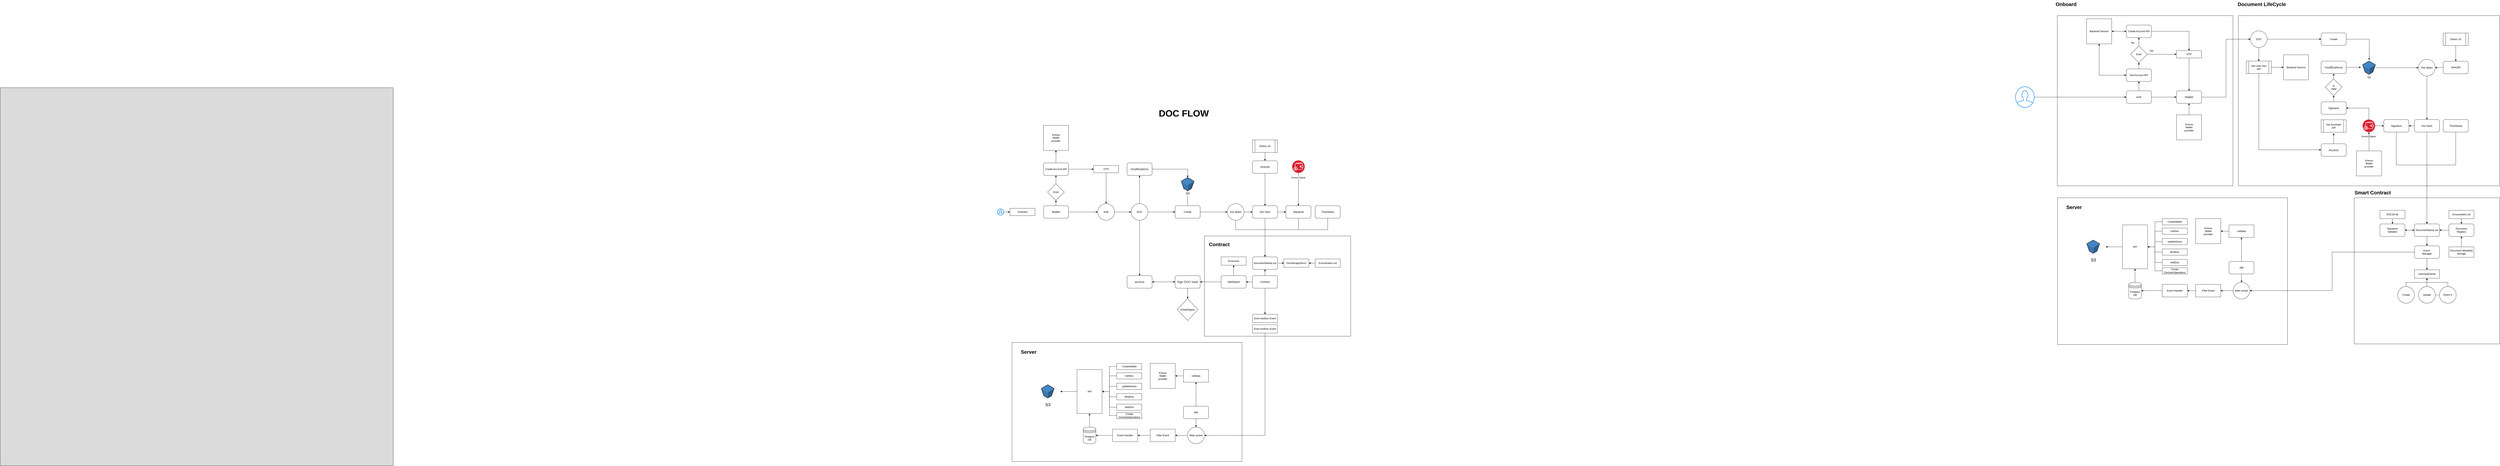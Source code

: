 <mxfile version="24.3.1" type="github">
  <diagram name="Page-1" id="xfSKs2ry3byq8V69ai5H">
    <mxGraphModel dx="9556" dy="3300" grid="1" gridSize="10" guides="1" tooltips="1" connect="1" arrows="1" fold="1" page="1" pageScale="1" pageWidth="850" pageHeight="1100" math="0" shadow="0">
      <root>
        <mxCell id="0" />
        <mxCell id="1" parent="0" />
        <mxCell id="rHLLkCuOJfGnAN3WrLz2-160" value="" style="rounded=0;whiteSpace=wrap;html=1;" vertex="1" parent="1">
          <mxGeometry x="5101" y="407" width="1100" height="703" as="geometry" />
        </mxCell>
        <mxCell id="rHLLkCuOJfGnAN3WrLz2-153" value="" style="rounded=0;whiteSpace=wrap;html=1;" vertex="1" parent="1">
          <mxGeometry x="5100" y="-465.25" width="840" height="815.25" as="geometry" />
        </mxCell>
        <mxCell id="rHLLkCuOJfGnAN3WrLz2-151" value="" style="rounded=0;whiteSpace=wrap;html=1;" vertex="1" parent="1">
          <mxGeometry x="5966" y="-465.25" width="1250" height="815.25" as="geometry" />
        </mxCell>
        <mxCell id="rHLLkCuOJfGnAN3WrLz2-30" value="-" style="rounded=0;whiteSpace=wrap;html=1;fillColor=#DBDBDB;" vertex="1" parent="1">
          <mxGeometry x="-4740" y="-120" width="1880" height="1810" as="geometry" />
        </mxCell>
        <mxCell id="rHLLkCuOJfGnAN3WrLz2-28" value="" style="rounded=0;whiteSpace=wrap;html=1;" vertex="1" parent="1">
          <mxGeometry x="1020" y="590" width="700" height="480" as="geometry" />
        </mxCell>
        <mxCell id="rHLLkCuOJfGnAN3WrLz2-25" value="" style="rounded=0;whiteSpace=wrap;html=1;" vertex="1" parent="1">
          <mxGeometry x="100" y="1100" width="1100" height="570" as="geometry" />
        </mxCell>
        <mxCell id="AnTp7nM28NXVrXdtCcvm-8" value="" style="edgeStyle=orthogonalEdgeStyle;rounded=0;orthogonalLoop=1;jettySize=auto;html=1;" parent="1" source="AnTp7nM28NXVrXdtCcvm-1" target="AnTp7nM28NXVrXdtCcvm-4" edge="1">
          <mxGeometry relative="1" as="geometry" />
        </mxCell>
        <mxCell id="AnTp7nM28NXVrXdtCcvm-1" value="" style="html=1;verticalLabelPosition=bottom;align=center;labelBackgroundColor=#ffffff;verticalAlign=top;strokeWidth=2;strokeColor=#0080F0;shadow=0;dashed=0;shape=mxgraph.ios7.icons.user;" parent="1" vertex="1">
          <mxGeometry x="30" y="460" width="30" height="30" as="geometry" />
        </mxCell>
        <mxCell id="AnTp7nM28NXVrXdtCcvm-4" value="Onboard" style="rounded=0;whiteSpace=wrap;html=1;" parent="1" vertex="1">
          <mxGeometry x="90" y="457.5" width="120" height="35" as="geometry" />
        </mxCell>
        <mxCell id="AnTp7nM28NXVrXdtCcvm-10" value="" style="edgeStyle=orthogonalEdgeStyle;rounded=0;orthogonalLoop=1;jettySize=auto;html=1;" parent="1" source="AnTp7nM28NXVrXdtCcvm-6" target="AnTp7nM28NXVrXdtCcvm-9" edge="1">
          <mxGeometry relative="1" as="geometry" />
        </mxCell>
        <mxCell id="AnTp7nM28NXVrXdtCcvm-6" value="OTP" style="rounded=0;whiteSpace=wrap;html=1;" parent="1" vertex="1">
          <mxGeometry x="490" y="252.5" width="120" height="35" as="geometry" />
        </mxCell>
        <mxCell id="AnTp7nM28NXVrXdtCcvm-18" value="" style="edgeStyle=orthogonalEdgeStyle;rounded=0;orthogonalLoop=1;jettySize=auto;html=1;" parent="1" source="AnTp7nM28NXVrXdtCcvm-9" target="AnTp7nM28NXVrXdtCcvm-17" edge="1">
          <mxGeometry relative="1" as="geometry" />
        </mxCell>
        <mxCell id="AnTp7nM28NXVrXdtCcvm-9" value="Auth" style="ellipse;whiteSpace=wrap;html=1;rounded=0;" parent="1" vertex="1">
          <mxGeometry x="510" y="435" width="80" height="80" as="geometry" />
        </mxCell>
        <mxCell id="AnTp7nM28NXVrXdtCcvm-36" value="" style="edgeStyle=orthogonalEdgeStyle;rounded=0;orthogonalLoop=1;jettySize=auto;html=1;" parent="1" source="AnTp7nM28NXVrXdtCcvm-11" target="AnTp7nM28NXVrXdtCcvm-35" edge="1">
          <mxGeometry relative="1" as="geometry" />
        </mxCell>
        <mxCell id="AnTp7nM28NXVrXdtCcvm-52" style="edgeStyle=orthogonalEdgeStyle;rounded=0;orthogonalLoop=1;jettySize=auto;html=1;" parent="1" source="AnTp7nM28NXVrXdtCcvm-11" target="AnTp7nM28NXVrXdtCcvm-51" edge="1">
          <mxGeometry relative="1" as="geometry" />
        </mxCell>
        <mxCell id="AnTp7nM28NXVrXdtCcvm-54" value="&lt;font data-sider-select-id=&quot;28c44477-19c1-438e-8477-b85e11f65273&quot; style=&quot;font-size: 15px;&quot;&gt;S3&lt;/font&gt;" style="edgeLabel;html=1;align=center;verticalAlign=middle;resizable=0;points=[];" parent="AnTp7nM28NXVrXdtCcvm-52" vertex="1" connectable="0">
          <mxGeometry x="0.684" relative="1" as="geometry">
            <mxPoint as="offset" />
          </mxGeometry>
        </mxCell>
        <mxCell id="AnTp7nM28NXVrXdtCcvm-11" value="Create" style="rounded=1;whiteSpace=wrap;html=1;" parent="1" vertex="1">
          <mxGeometry x="880" y="445" width="120" height="60" as="geometry" />
        </mxCell>
        <mxCell id="AnTp7nM28NXVrXdtCcvm-55" style="edgeStyle=orthogonalEdgeStyle;rounded=0;orthogonalLoop=1;jettySize=auto;html=1;" parent="1" source="AnTp7nM28NXVrXdtCcvm-12" target="AnTp7nM28NXVrXdtCcvm-51" edge="1">
          <mxGeometry relative="1" as="geometry" />
        </mxCell>
        <mxCell id="AnTp7nM28NXVrXdtCcvm-12" value="&lt;span id=&quot;docs-internal-guid-98faa22d-7fff-e89b-8a5d-702cfb4901af&quot;&gt;&lt;span style=&quot;font-size: 11pt; font-family: Arial, sans-serif; color: rgb(34, 34, 34); background-color: transparent; font-variant-numeric: normal; font-variant-east-asian: normal; font-variant-alternates: normal; font-variant-position: normal; vertical-align: baseline; white-space-collapse: preserve;&quot;&gt;modifications&lt;/span&gt;&lt;/span&gt;" style="rounded=1;whiteSpace=wrap;html=1;" parent="1" vertex="1">
          <mxGeometry x="650" y="240" width="120" height="60" as="geometry" />
        </mxCell>
        <mxCell id="AnTp7nM28NXVrXdtCcvm-92" value="" style="edgeStyle=orthogonalEdgeStyle;rounded=0;orthogonalLoop=1;jettySize=auto;html=1;startArrow=classic;startFill=1;" parent="1" source="AnTp7nM28NXVrXdtCcvm-14" target="AnTp7nM28NXVrXdtCcvm-85" edge="1">
          <mxGeometry relative="1" as="geometry" />
        </mxCell>
        <mxCell id="AnTp7nM28NXVrXdtCcvm-14" value="&lt;span data-sider-select-id=&quot;3d76378d-ec3a-47fe-b163-d00d9f79d00b&quot; style=&quot;color: rgb(34, 34, 34); font-family: Arial, sans-serif; font-size: 14.667px; white-space-collapse: preserve;&quot;&gt;access&lt;/span&gt;" style="rounded=1;whiteSpace=wrap;html=1;" parent="1" vertex="1">
          <mxGeometry x="650" y="780" width="120" height="60" as="geometry" />
        </mxCell>
        <mxCell id="AnTp7nM28NXVrXdtCcvm-31" style="edgeStyle=orthogonalEdgeStyle;rounded=0;orthogonalLoop=1;jettySize=auto;html=1;entryX=0;entryY=0.5;entryDx=0;entryDy=0;" parent="1" source="AnTp7nM28NXVrXdtCcvm-17" target="AnTp7nM28NXVrXdtCcvm-11" edge="1">
          <mxGeometry relative="1" as="geometry" />
        </mxCell>
        <mxCell id="AnTp7nM28NXVrXdtCcvm-50" style="edgeStyle=orthogonalEdgeStyle;rounded=0;orthogonalLoop=1;jettySize=auto;html=1;entryX=0.5;entryY=1;entryDx=0;entryDy=0;" parent="1" source="AnTp7nM28NXVrXdtCcvm-17" target="AnTp7nM28NXVrXdtCcvm-12" edge="1">
          <mxGeometry relative="1" as="geometry" />
        </mxCell>
        <mxCell id="AnTp7nM28NXVrXdtCcvm-69" value="" style="edgeStyle=orthogonalEdgeStyle;rounded=0;orthogonalLoop=1;jettySize=auto;html=1;" parent="1" source="AnTp7nM28NXVrXdtCcvm-17" target="AnTp7nM28NXVrXdtCcvm-14" edge="1">
          <mxGeometry relative="1" as="geometry" />
        </mxCell>
        <mxCell id="AnTp7nM28NXVrXdtCcvm-17" value="DOC" style="ellipse;whiteSpace=wrap;html=1;rounded=0;" parent="1" vertex="1">
          <mxGeometry x="670" y="435" width="80" height="80" as="geometry" />
        </mxCell>
        <mxCell id="AnTp7nM28NXVrXdtCcvm-26" value="" style="edgeStyle=orthogonalEdgeStyle;rounded=0;orthogonalLoop=1;jettySize=auto;html=1;" parent="1" source="AnTp7nM28NXVrXdtCcvm-20" target="AnTp7nM28NXVrXdtCcvm-25" edge="1">
          <mxGeometry relative="1" as="geometry" />
        </mxCell>
        <mxCell id="AnTp7nM28NXVrXdtCcvm-29" value="" style="edgeStyle=orthogonalEdgeStyle;rounded=0;orthogonalLoop=1;jettySize=auto;html=1;" parent="1" source="AnTp7nM28NXVrXdtCcvm-20" target="AnTp7nM28NXVrXdtCcvm-9" edge="1">
          <mxGeometry relative="1" as="geometry" />
        </mxCell>
        <mxCell id="AnTp7nM28NXVrXdtCcvm-20" value="&lt;span id=&quot;docs-internal-guid-98faa22d-7fff-e89b-8a5d-702cfb4901af&quot;&gt;&lt;span data-sider-select-id=&quot;96e94ecf-abc2-403f-b6e7-24b41f508e5d&quot; style=&quot;font-size: 11pt; font-family: Arial, sans-serif; color: rgb(34, 34, 34); background-color: transparent; font-variant-numeric: normal; font-variant-east-asian: normal; font-variant-alternates: normal; font-variant-position: normal; vertical-align: baseline; white-space-collapse: preserve;&quot;&gt;Wallet&lt;/span&gt;&lt;/span&gt;" style="rounded=1;whiteSpace=wrap;html=1;" parent="1" vertex="1">
          <mxGeometry x="250" y="445" width="120" height="60" as="geometry" />
        </mxCell>
        <mxCell id="AnTp7nM28NXVrXdtCcvm-28" value="" style="edgeStyle=orthogonalEdgeStyle;rounded=0;orthogonalLoop=1;jettySize=auto;html=1;" parent="1" source="AnTp7nM28NXVrXdtCcvm-24" target="AnTp7nM28NXVrXdtCcvm-6" edge="1">
          <mxGeometry relative="1" as="geometry" />
        </mxCell>
        <mxCell id="AnTp7nM28NXVrXdtCcvm-34" value="" style="edgeStyle=orthogonalEdgeStyle;rounded=0;orthogonalLoop=1;jettySize=auto;html=1;" parent="1" source="AnTp7nM28NXVrXdtCcvm-24" target="AnTp7nM28NXVrXdtCcvm-33" edge="1">
          <mxGeometry relative="1" as="geometry" />
        </mxCell>
        <mxCell id="AnTp7nM28NXVrXdtCcvm-24" value="Create Account API" style="rounded=1;whiteSpace=wrap;html=1;" parent="1" vertex="1">
          <mxGeometry x="250" y="240" width="120" height="60" as="geometry" />
        </mxCell>
        <mxCell id="AnTp7nM28NXVrXdtCcvm-27" value="" style="edgeStyle=orthogonalEdgeStyle;rounded=0;orthogonalLoop=1;jettySize=auto;html=1;" parent="1" source="AnTp7nM28NXVrXdtCcvm-25" target="AnTp7nM28NXVrXdtCcvm-24" edge="1">
          <mxGeometry relative="1" as="geometry" />
        </mxCell>
        <mxCell id="AnTp7nM28NXVrXdtCcvm-25" value="Exist" style="rhombus;whiteSpace=wrap;html=1;" parent="1" vertex="1">
          <mxGeometry x="270" y="340" width="80" height="80" as="geometry" />
        </mxCell>
        <mxCell id="AnTp7nM28NXVrXdtCcvm-33" value="Kresus&lt;br&gt;Wallet&lt;br&gt;provider" style="whiteSpace=wrap;html=1;aspect=fixed;" parent="1" vertex="1">
          <mxGeometry x="250" y="60" width="120" height="120" as="geometry" />
        </mxCell>
        <mxCell id="AnTp7nM28NXVrXdtCcvm-38" value="" style="edgeStyle=orthogonalEdgeStyle;rounded=0;orthogonalLoop=1;jettySize=auto;html=1;" parent="1" source="AnTp7nM28NXVrXdtCcvm-35" target="AnTp7nM28NXVrXdtCcvm-37" edge="1">
          <mxGeometry relative="1" as="geometry" />
        </mxCell>
        <mxCell id="AnTp7nM28NXVrXdtCcvm-60" style="edgeStyle=orthogonalEdgeStyle;rounded=0;orthogonalLoop=1;jettySize=auto;html=1;entryX=0.5;entryY=0;entryDx=0;entryDy=0;" parent="1" source="AnTp7nM28NXVrXdtCcvm-35" target="AnTp7nM28NXVrXdtCcvm-56" edge="1">
          <mxGeometry relative="1" as="geometry">
            <Array as="points">
              <mxPoint x="1170" y="560" />
              <mxPoint x="1310" y="560" />
            </Array>
          </mxGeometry>
        </mxCell>
        <mxCell id="AnTp7nM28NXVrXdtCcvm-35" value="Doc Bytes" style="ellipse;whiteSpace=wrap;html=1;rounded=1;" parent="1" vertex="1">
          <mxGeometry x="1130" y="435" width="80" height="80" as="geometry" />
        </mxCell>
        <mxCell id="AnTp7nM28NXVrXdtCcvm-42" value="" style="edgeStyle=orthogonalEdgeStyle;rounded=0;orthogonalLoop=1;jettySize=auto;html=1;" parent="1" source="AnTp7nM28NXVrXdtCcvm-37" target="AnTp7nM28NXVrXdtCcvm-41" edge="1">
          <mxGeometry relative="1" as="geometry" />
        </mxCell>
        <mxCell id="AnTp7nM28NXVrXdtCcvm-59" style="edgeStyle=orthogonalEdgeStyle;rounded=0;orthogonalLoop=1;jettySize=auto;html=1;entryX=0.5;entryY=0;entryDx=0;entryDy=0;" parent="1" source="AnTp7nM28NXVrXdtCcvm-37" target="AnTp7nM28NXVrXdtCcvm-56" edge="1">
          <mxGeometry relative="1" as="geometry" />
        </mxCell>
        <mxCell id="AnTp7nM28NXVrXdtCcvm-37" value="Doc hash" style="whiteSpace=wrap;html=1;rounded=1;" parent="1" vertex="1">
          <mxGeometry x="1250" y="445" width="120" height="60" as="geometry" />
        </mxCell>
        <mxCell id="AnTp7nM28NXVrXdtCcvm-40" style="edgeStyle=orthogonalEdgeStyle;rounded=0;orthogonalLoop=1;jettySize=auto;html=1;" parent="1" source="AnTp7nM28NXVrXdtCcvm-39" target="AnTp7nM28NXVrXdtCcvm-37" edge="1">
          <mxGeometry relative="1" as="geometry" />
        </mxCell>
        <mxCell id="AnTp7nM28NXVrXdtCcvm-39" value="SHA256" style="rounded=1;whiteSpace=wrap;html=1;" parent="1" vertex="1">
          <mxGeometry x="1250" y="230" width="120" height="60" as="geometry" />
        </mxCell>
        <mxCell id="AnTp7nM28NXVrXdtCcvm-58" style="edgeStyle=orthogonalEdgeStyle;rounded=0;orthogonalLoop=1;jettySize=auto;html=1;" parent="1" source="AnTp7nM28NXVrXdtCcvm-41" target="AnTp7nM28NXVrXdtCcvm-56" edge="1">
          <mxGeometry relative="1" as="geometry">
            <Array as="points">
              <mxPoint x="1470" y="560" />
              <mxPoint x="1310" y="560" />
            </Array>
          </mxGeometry>
        </mxCell>
        <mxCell id="AnTp7nM28NXVrXdtCcvm-41" value="Signature" style="whiteSpace=wrap;html=1;rounded=1;" parent="1" vertex="1">
          <mxGeometry x="1410" y="445" width="120" height="60" as="geometry" />
        </mxCell>
        <mxCell id="AnTp7nM28NXVrXdtCcvm-45" style="edgeStyle=orthogonalEdgeStyle;rounded=0;orthogonalLoop=1;jettySize=auto;html=1;" parent="1" source="AnTp7nM28NXVrXdtCcvm-44" target="AnTp7nM28NXVrXdtCcvm-41" edge="1">
          <mxGeometry relative="1" as="geometry" />
        </mxCell>
        <mxCell id="AnTp7nM28NXVrXdtCcvm-46" value="Kresus Signer" style="edgeLabel;html=1;align=center;verticalAlign=middle;resizable=0;points=[];" parent="AnTp7nM28NXVrXdtCcvm-45" vertex="1" connectable="0">
          <mxGeometry x="-0.887" y="-1" relative="1" as="geometry">
            <mxPoint x="1" y="13" as="offset" />
          </mxGeometry>
        </mxCell>
        <mxCell id="AnTp7nM28NXVrXdtCcvm-44" value="" style="image;aspect=fixed;perimeter=ellipsePerimeter;html=1;align=center;shadow=0;dashed=0;fontColor=#4277BB;labelBackgroundColor=default;fontSize=12;spacingTop=3;image=img/lib/ibm/blockchain/wallet.svg;" parent="1" vertex="1">
          <mxGeometry x="1440" y="228" width="60" height="60" as="geometry" />
        </mxCell>
        <mxCell id="AnTp7nM28NXVrXdtCcvm-48" value="" style="edgeStyle=orthogonalEdgeStyle;rounded=0;orthogonalLoop=1;jettySize=auto;html=1;" parent="1" source="AnTp7nM28NXVrXdtCcvm-47" target="AnTp7nM28NXVrXdtCcvm-39" edge="1">
          <mxGeometry relative="1" as="geometry" />
        </mxCell>
        <mxCell id="AnTp7nM28NXVrXdtCcvm-47" value="Ethers JS" style="shape=process;whiteSpace=wrap;html=1;backgroundOutline=1;" parent="1" vertex="1">
          <mxGeometry x="1250" y="130" width="120" height="60" as="geometry" />
        </mxCell>
        <mxCell id="AnTp7nM28NXVrXdtCcvm-57" value="" style="edgeStyle=orthogonalEdgeStyle;rounded=0;orthogonalLoop=1;jettySize=auto;html=1;" parent="1" source="AnTp7nM28NXVrXdtCcvm-49" target="AnTp7nM28NXVrXdtCcvm-56" edge="1">
          <mxGeometry relative="1" as="geometry" />
        </mxCell>
        <mxCell id="AnTp7nM28NXVrXdtCcvm-89" value="" style="edgeStyle=orthogonalEdgeStyle;rounded=0;orthogonalLoop=1;jettySize=auto;html=1;" parent="1" source="AnTp7nM28NXVrXdtCcvm-49" target="AnTp7nM28NXVrXdtCcvm-88" edge="1">
          <mxGeometry relative="1" as="geometry" />
        </mxCell>
        <mxCell id="rHLLkCuOJfGnAN3WrLz2-17" style="edgeStyle=orthogonalEdgeStyle;rounded=0;orthogonalLoop=1;jettySize=auto;html=1;" edge="1" parent="1" source="AnTp7nM28NXVrXdtCcvm-49" target="AnTp7nM28NXVrXdtCcvm-66">
          <mxGeometry relative="1" as="geometry" />
        </mxCell>
        <mxCell id="AnTp7nM28NXVrXdtCcvm-49" value="Contract" style="rounded=1;whiteSpace=wrap;html=1;" parent="1" vertex="1">
          <mxGeometry x="1250" y="780" width="120" height="60" as="geometry" />
        </mxCell>
        <mxCell id="AnTp7nM28NXVrXdtCcvm-51" value="" style="verticalLabelPosition=bottom;html=1;verticalAlign=top;strokeWidth=1;align=center;outlineConnect=0;dashed=0;outlineConnect=0;shape=mxgraph.aws3d.s3Bucket;fillColor=#4286c5;strokeColor=#57A2D8;aspect=fixed;" parent="1" vertex="1">
          <mxGeometry x="909.25" y="310" width="61.5" height="63.8" as="geometry" />
        </mxCell>
        <mxCell id="AnTp7nM28NXVrXdtCcvm-62" value="" style="edgeStyle=orthogonalEdgeStyle;rounded=0;orthogonalLoop=1;jettySize=auto;html=1;" parent="1" source="AnTp7nM28NXVrXdtCcvm-56" target="AnTp7nM28NXVrXdtCcvm-61" edge="1">
          <mxGeometry relative="1" as="geometry" />
        </mxCell>
        <mxCell id="AnTp7nM28NXVrXdtCcvm-56" value="DocumentStamp.sol" style="rounded=1;whiteSpace=wrap;html=1;" parent="1" vertex="1">
          <mxGeometry x="1250" y="690" width="120" height="60" as="geometry" />
        </mxCell>
        <mxCell id="AnTp7nM28NXVrXdtCcvm-61" value="DocStorageStruct" style="rounded=0;whiteSpace=wrap;html=1;" parent="1" vertex="1">
          <mxGeometry x="1400" y="700" width="120" height="40" as="geometry" />
        </mxCell>
        <mxCell id="AnTp7nM28NXVrXdtCcvm-63" value="Ecrecover" style="rounded=0;whiteSpace=wrap;html=1;" parent="1" vertex="1">
          <mxGeometry x="1100" y="690" width="120" height="40" as="geometry" />
        </mxCell>
        <mxCell id="AnTp7nM28NXVrXdtCcvm-66" value="Emit newDoc Event" style="rounded=0;whiteSpace=wrap;html=1;" parent="1" vertex="1">
          <mxGeometry x="1250" y="965" width="120" height="40" as="geometry" />
        </mxCell>
        <mxCell id="AnTp7nM28NXVrXdtCcvm-79" value="" style="edgeStyle=orthogonalEdgeStyle;rounded=0;orthogonalLoop=1;jettySize=auto;html=1;" parent="1" source="AnTp7nM28NXVrXdtCcvm-70" target="AnTp7nM28NXVrXdtCcvm-78" edge="1">
          <mxGeometry relative="1" as="geometry" />
        </mxCell>
        <mxCell id="AnTp7nM28NXVrXdtCcvm-70" value="Web socket" style="ellipse;whiteSpace=wrap;html=1;aspect=fixed;" parent="1" vertex="1">
          <mxGeometry x="940" y="1505" width="80" height="80" as="geometry" />
        </mxCell>
        <mxCell id="AnTp7nM28NXVrXdtCcvm-105" value="" style="edgeStyle=orthogonalEdgeStyle;rounded=0;orthogonalLoop=1;jettySize=auto;html=1;" parent="1" source="AnTp7nM28NXVrXdtCcvm-72" target="AnTp7nM28NXVrXdtCcvm-104" edge="1">
          <mxGeometry relative="1" as="geometry" />
        </mxCell>
        <mxCell id="AnTp7nM28NXVrXdtCcvm-72" value="Postgres&lt;br&gt;DB" style="shape=datastore;whiteSpace=wrap;html=1;" parent="1" vertex="1">
          <mxGeometry x="440.75" y="1505" width="60" height="80" as="geometry" />
        </mxCell>
        <mxCell id="rHLLkCuOJfGnAN3WrLz2-26" style="edgeStyle=orthogonalEdgeStyle;rounded=0;orthogonalLoop=1;jettySize=auto;html=1;entryX=1;entryY=0.5;entryDx=0;entryDy=0;" edge="1" parent="1" source="AnTp7nM28NXVrXdtCcvm-75" target="AnTp7nM28NXVrXdtCcvm-70">
          <mxGeometry relative="1" as="geometry">
            <Array as="points">
              <mxPoint x="1310" y="1545" />
            </Array>
          </mxGeometry>
        </mxCell>
        <mxCell id="AnTp7nM28NXVrXdtCcvm-75" value="Emit modDoc Event" style="rounded=0;whiteSpace=wrap;html=1;" parent="1" vertex="1">
          <mxGeometry x="1250" y="1015" width="120" height="40" as="geometry" />
        </mxCell>
        <mxCell id="AnTp7nM28NXVrXdtCcvm-94" style="edgeStyle=orthogonalEdgeStyle;rounded=0;orthogonalLoop=1;jettySize=auto;html=1;" parent="1" source="AnTp7nM28NXVrXdtCcvm-78" target="AnTp7nM28NXVrXdtCcvm-93" edge="1">
          <mxGeometry relative="1" as="geometry" />
        </mxCell>
        <mxCell id="AnTp7nM28NXVrXdtCcvm-78" value="Filter Event" style="whiteSpace=wrap;html=1;" parent="1" vertex="1">
          <mxGeometry x="760.75" y="1515" width="120" height="60" as="geometry" />
        </mxCell>
        <mxCell id="AnTp7nM28NXVrXdtCcvm-102" value="" style="edgeStyle=orthogonalEdgeStyle;rounded=0;orthogonalLoop=1;jettySize=auto;html=1;" parent="1" source="AnTp7nM28NXVrXdtCcvm-85" target="AnTp7nM28NXVrXdtCcvm-101" edge="1">
          <mxGeometry relative="1" as="geometry" />
        </mxCell>
        <mxCell id="AnTp7nM28NXVrXdtCcvm-85" value="&lt;span data-sider-select-id=&quot;3d76378d-ec3a-47fe-b163-d00d9f79d00b&quot; style=&quot;color: rgb(34, 34, 34); font-family: Arial, sans-serif; font-size: 14.667px; white-space-collapse: preserve;&quot;&gt;Sign DOC hash&lt;/span&gt;" style="rounded=1;whiteSpace=wrap;html=1;" parent="1" vertex="1">
          <mxGeometry x="880" y="780" width="120" height="60" as="geometry" />
        </mxCell>
        <mxCell id="AnTp7nM28NXVrXdtCcvm-90" value="" style="edgeStyle=orthogonalEdgeStyle;rounded=0;orthogonalLoop=1;jettySize=auto;html=1;" parent="1" source="AnTp7nM28NXVrXdtCcvm-88" target="AnTp7nM28NXVrXdtCcvm-63" edge="1">
          <mxGeometry relative="1" as="geometry" />
        </mxCell>
        <mxCell id="AnTp7nM28NXVrXdtCcvm-91" value="" style="edgeStyle=orthogonalEdgeStyle;rounded=0;orthogonalLoop=1;jettySize=auto;html=1;" parent="1" source="AnTp7nM28NXVrXdtCcvm-88" target="AnTp7nM28NXVrXdtCcvm-85" edge="1">
          <mxGeometry relative="1" as="geometry" />
        </mxCell>
        <mxCell id="AnTp7nM28NXVrXdtCcvm-88" value="ValidSigner" style="rounded=1;whiteSpace=wrap;html=1;" parent="1" vertex="1">
          <mxGeometry x="1100" y="780" width="120" height="60" as="geometry" />
        </mxCell>
        <mxCell id="AnTp7nM28NXVrXdtCcvm-95" value="" style="edgeStyle=orthogonalEdgeStyle;rounded=0;orthogonalLoop=1;jettySize=auto;html=1;" parent="1" source="AnTp7nM28NXVrXdtCcvm-93" target="AnTp7nM28NXVrXdtCcvm-72" edge="1">
          <mxGeometry relative="1" as="geometry" />
        </mxCell>
        <mxCell id="AnTp7nM28NXVrXdtCcvm-93" value="Event Handler" style="whiteSpace=wrap;html=1;" parent="1" vertex="1">
          <mxGeometry x="580.75" y="1515" width="120" height="60" as="geometry" />
        </mxCell>
        <mxCell id="AnTp7nM28NXVrXdtCcvm-97" style="edgeStyle=orthogonalEdgeStyle;rounded=0;orthogonalLoop=1;jettySize=auto;html=1;" parent="1" source="AnTp7nM28NXVrXdtCcvm-96" target="AnTp7nM28NXVrXdtCcvm-56" edge="1">
          <mxGeometry relative="1" as="geometry">
            <Array as="points">
              <mxPoint x="1610" y="560" />
              <mxPoint x="1310" y="560" />
            </Array>
          </mxGeometry>
        </mxCell>
        <mxCell id="AnTp7nM28NXVrXdtCcvm-96" value="TimeStamp" style="whiteSpace=wrap;html=1;rounded=1;" parent="1" vertex="1">
          <mxGeometry x="1550" y="445" width="120" height="60" as="geometry" />
        </mxCell>
        <mxCell id="AnTp7nM28NXVrXdtCcvm-100" value="" style="edgeStyle=orthogonalEdgeStyle;rounded=0;orthogonalLoop=1;jettySize=auto;html=1;" parent="1" source="AnTp7nM28NXVrXdtCcvm-98" target="AnTp7nM28NXVrXdtCcvm-61" edge="1">
          <mxGeometry relative="1" as="geometry" />
        </mxCell>
        <mxCell id="AnTp7nM28NXVrXdtCcvm-98" value="Emuneration.sol" style="rounded=0;whiteSpace=wrap;html=1;" parent="1" vertex="1">
          <mxGeometry x="1550" y="700" width="120" height="40" as="geometry" />
        </mxCell>
        <mxCell id="AnTp7nM28NXVrXdtCcvm-101" value="IsValidSigner" style="rhombus;whiteSpace=wrap;html=1;" parent="1" vertex="1">
          <mxGeometry x="890" y="890" width="100" height="105" as="geometry" />
        </mxCell>
        <mxCell id="rHLLkCuOJfGnAN3WrLz2-3" value="" style="edgeStyle=orthogonalEdgeStyle;rounded=0;orthogonalLoop=1;jettySize=auto;html=1;" edge="1" parent="1" source="AnTp7nM28NXVrXdtCcvm-103" target="AnTp7nM28NXVrXdtCcvm-104">
          <mxGeometry relative="1" as="geometry" />
        </mxCell>
        <mxCell id="AnTp7nM28NXVrXdtCcvm-103" value="GetDoc" style="rounded=0;whiteSpace=wrap;html=1;" parent="1" vertex="1">
          <mxGeometry x="600.75" y="1245" width="120" height="30" as="geometry" />
        </mxCell>
        <mxCell id="rHLLkCuOJfGnAN3WrLz2-14" style="edgeStyle=orthogonalEdgeStyle;rounded=0;orthogonalLoop=1;jettySize=auto;html=1;" edge="1" parent="1" source="AnTp7nM28NXVrXdtCcvm-104">
          <mxGeometry relative="1" as="geometry">
            <mxPoint x="330.75" y="1335" as="targetPoint" />
          </mxGeometry>
        </mxCell>
        <mxCell id="AnTp7nM28NXVrXdtCcvm-104" value="API" style="rounded=0;whiteSpace=wrap;html=1;" parent="1" vertex="1">
          <mxGeometry x="410.75" y="1230" width="120" height="210" as="geometry" />
        </mxCell>
        <mxCell id="rHLLkCuOJfGnAN3WrLz2-4" value="" style="edgeStyle=orthogonalEdgeStyle;rounded=0;orthogonalLoop=1;jettySize=auto;html=1;" edge="1" parent="1" source="AnTp7nM28NXVrXdtCcvm-106" target="AnTp7nM28NXVrXdtCcvm-104">
          <mxGeometry relative="1" as="geometry" />
        </mxCell>
        <mxCell id="AnTp7nM28NXVrXdtCcvm-106" value="updateAcess" style="rounded=0;whiteSpace=wrap;html=1;" parent="1" vertex="1">
          <mxGeometry x="600.75" y="1295" width="120" height="30" as="geometry" />
        </mxCell>
        <mxCell id="rHLLkCuOJfGnAN3WrLz2-5" value="" style="edgeStyle=orthogonalEdgeStyle;rounded=0;orthogonalLoop=1;jettySize=auto;html=1;" edge="1" parent="1" source="rHLLkCuOJfGnAN3WrLz2-1" target="AnTp7nM28NXVrXdtCcvm-104">
          <mxGeometry relative="1" as="geometry" />
        </mxCell>
        <mxCell id="rHLLkCuOJfGnAN3WrLz2-1" value="ModDoc" style="rounded=0;whiteSpace=wrap;html=1;" vertex="1" parent="1">
          <mxGeometry x="600.75" y="1345" width="120" height="30" as="geometry" />
        </mxCell>
        <mxCell id="rHLLkCuOJfGnAN3WrLz2-6" value="" style="edgeStyle=orthogonalEdgeStyle;rounded=0;orthogonalLoop=1;jettySize=auto;html=1;" edge="1" parent="1" source="rHLLkCuOJfGnAN3WrLz2-2" target="AnTp7nM28NXVrXdtCcvm-104">
          <mxGeometry relative="1" as="geometry" />
        </mxCell>
        <mxCell id="rHLLkCuOJfGnAN3WrLz2-2" value="AddDoc" style="rounded=0;whiteSpace=wrap;html=1;" vertex="1" parent="1">
          <mxGeometry x="600.75" y="1395" width="120" height="30" as="geometry" />
        </mxCell>
        <mxCell id="rHLLkCuOJfGnAN3WrLz2-8" style="edgeStyle=orthogonalEdgeStyle;rounded=0;orthogonalLoop=1;jettySize=auto;html=1;" edge="1" parent="1" source="rHLLkCuOJfGnAN3WrLz2-7" target="AnTp7nM28NXVrXdtCcvm-104">
          <mxGeometry relative="1" as="geometry" />
        </mxCell>
        <mxCell id="rHLLkCuOJfGnAN3WrLz2-7" value="CreateWallet" style="rounded=0;whiteSpace=wrap;html=1;" vertex="1" parent="1">
          <mxGeometry x="600.75" y="1200" width="120" height="30" as="geometry" />
        </mxCell>
        <mxCell id="rHLLkCuOJfGnAN3WrLz2-10" style="edgeStyle=orthogonalEdgeStyle;rounded=0;orthogonalLoop=1;jettySize=auto;html=1;entryX=1;entryY=0.5;entryDx=0;entryDy=0;" edge="1" parent="1" source="rHLLkCuOJfGnAN3WrLz2-9" target="AnTp7nM28NXVrXdtCcvm-104">
          <mxGeometry relative="1" as="geometry" />
        </mxCell>
        <mxCell id="rHLLkCuOJfGnAN3WrLz2-9" value="Create OnchainOperations" style="rounded=0;whiteSpace=wrap;html=1;" vertex="1" parent="1">
          <mxGeometry x="600.75" y="1435" width="120" height="30" as="geometry" />
        </mxCell>
        <mxCell id="rHLLkCuOJfGnAN3WrLz2-11" value="Kresus&lt;br&gt;Wallet&lt;br&gt;provider" style="whiteSpace=wrap;html=1;aspect=fixed;" vertex="1" parent="1">
          <mxGeometry x="760.75" y="1200" width="120" height="120" as="geometry" />
        </mxCell>
        <mxCell id="rHLLkCuOJfGnAN3WrLz2-12" value="" style="verticalLabelPosition=bottom;html=1;verticalAlign=top;strokeWidth=1;align=center;outlineConnect=0;dashed=0;outlineConnect=0;shape=mxgraph.aws3d.s3Bucket;fillColor=#4286c5;strokeColor=#57A2D8;aspect=fixed;" vertex="1" parent="1">
          <mxGeometry x="240" y="1302.55" width="61.5" height="63.8" as="geometry" />
        </mxCell>
        <mxCell id="rHLLkCuOJfGnAN3WrLz2-15" value="&lt;font style=&quot;font-size: 20px;&quot;&gt;S3&lt;/font&gt;" style="text;html=1;align=center;verticalAlign=middle;resizable=0;points=[];autosize=1;strokeColor=none;fillColor=none;" vertex="1" parent="1">
          <mxGeometry x="245.75" y="1377.45" width="50" height="40" as="geometry" />
        </mxCell>
        <mxCell id="rHLLkCuOJfGnAN3WrLz2-19" style="edgeStyle=orthogonalEdgeStyle;rounded=0;orthogonalLoop=1;jettySize=auto;html=1;entryX=0.5;entryY=0;entryDx=0;entryDy=0;" edge="1" parent="1" source="rHLLkCuOJfGnAN3WrLz2-16" target="AnTp7nM28NXVrXdtCcvm-70">
          <mxGeometry relative="1" as="geometry" />
        </mxCell>
        <mxCell id="rHLLkCuOJfGnAN3WrLz2-23" style="edgeStyle=orthogonalEdgeStyle;rounded=0;orthogonalLoop=1;jettySize=auto;html=1;" edge="1" parent="1" source="rHLLkCuOJfGnAN3WrLz2-16" target="rHLLkCuOJfGnAN3WrLz2-21">
          <mxGeometry relative="1" as="geometry" />
        </mxCell>
        <mxCell id="rHLLkCuOJfGnAN3WrLz2-16" value="ABI" style="rounded=1;whiteSpace=wrap;html=1;" vertex="1" parent="1">
          <mxGeometry x="920" y="1405" width="120" height="60" as="geometry" />
        </mxCell>
        <mxCell id="rHLLkCuOJfGnAN3WrLz2-24" value="" style="edgeStyle=orthogonalEdgeStyle;rounded=0;orthogonalLoop=1;jettySize=auto;html=1;" edge="1" parent="1" source="rHLLkCuOJfGnAN3WrLz2-21" target="rHLLkCuOJfGnAN3WrLz2-11">
          <mxGeometry relative="1" as="geometry" />
        </mxCell>
        <mxCell id="rHLLkCuOJfGnAN3WrLz2-21" value="calldata" style="whiteSpace=wrap;html=1;" vertex="1" parent="1">
          <mxGeometry x="920" y="1230" width="120" height="60" as="geometry" />
        </mxCell>
        <mxCell id="rHLLkCuOJfGnAN3WrLz2-27" value="&lt;h1 data-sider-select-id=&quot;8334bf89-39a3-4e15-8fe9-51b4fa5a57df&quot; style=&quot;margin-top: 0px;&quot;&gt;Server&lt;/h1&gt;&lt;p data-sider-select-id=&quot;964d8c8f-24de-4da8-9405-f7bd0174021a&quot;&gt;.&lt;/p&gt;" style="text;html=1;whiteSpace=wrap;overflow=hidden;rounded=0;" vertex="1" parent="1">
          <mxGeometry x="140" y="1125" width="180" height="120" as="geometry" />
        </mxCell>
        <mxCell id="rHLLkCuOJfGnAN3WrLz2-29" value="&lt;h1 data-sider-select-id=&quot;bbc31004-cd4c-4c14-b25e-ee52c01c7148&quot; style=&quot;margin-top: 0px;&quot;&gt;Contract&lt;/h1&gt;&lt;p data-sider-select-id=&quot;1dd35398-b941-47b0-bdd9-81702afc32c8&quot;&gt;&lt;br&gt;&lt;/p&gt;" style="text;html=1;whiteSpace=wrap;overflow=hidden;rounded=0;" vertex="1" parent="1">
          <mxGeometry x="1040" y="610" width="110" height="45" as="geometry" />
        </mxCell>
        <mxCell id="rHLLkCuOJfGnAN3WrLz2-31" value="&lt;h1 data-sider-select-id=&quot;2b924c36-9632-4fea-bfd2-8c6d6d15fe3e&quot; style=&quot;margin-top: 0px; font-size: 44px;&quot;&gt;&lt;font data-sider-select-id=&quot;63eb84f6-97be-49dc-98bd-d8622000825a&quot; style=&quot;font-size: 44px;&quot;&gt;DOC FLOW&lt;/font&gt;&lt;/h1&gt;&lt;p style=&quot;font-size: 44px;&quot; data-sider-select-id=&quot;9edfd185-6042-4b6a-8a07-d2d5a2aabf66&quot;&gt;&lt;br&gt;&lt;/p&gt;" style="text;html=1;whiteSpace=wrap;overflow=hidden;rounded=0;" vertex="1" parent="1">
          <mxGeometry x="800" y="-30" width="250" height="80" as="geometry" />
        </mxCell>
        <mxCell id="rHLLkCuOJfGnAN3WrLz2-32" value="" style="rounded=0;whiteSpace=wrap;html=1;" vertex="1" parent="1">
          <mxGeometry x="6520" y="407" width="696" height="700" as="geometry" />
        </mxCell>
        <mxCell id="rHLLkCuOJfGnAN3WrLz2-33" value="&lt;h1 data-sider-select-id=&quot;bbc31004-cd4c-4c14-b25e-ee52c01c7148&quot; style=&quot;margin-top: 0px;&quot;&gt;Smart Contract&lt;/h1&gt;&lt;p data-sider-select-id=&quot;1dd35398-b941-47b0-bdd9-81702afc32c8&quot;&gt;&lt;br&gt;&lt;/p&gt;" style="text;html=1;whiteSpace=wrap;overflow=hidden;rounded=0;" vertex="1" parent="1">
          <mxGeometry x="6520" y="362" width="180" height="45" as="geometry" />
        </mxCell>
        <mxCell id="rHLLkCuOJfGnAN3WrLz2-44" value="" style="edgeStyle=orthogonalEdgeStyle;rounded=0;orthogonalLoop=1;jettySize=auto;html=1;" edge="1" parent="1" source="rHLLkCuOJfGnAN3WrLz2-34" target="rHLLkCuOJfGnAN3WrLz2-39">
          <mxGeometry relative="1" as="geometry" />
        </mxCell>
        <mxCell id="rHLLkCuOJfGnAN3WrLz2-34" value="DocumentStamp.sol" style="rounded=1;whiteSpace=wrap;html=1;" vertex="1" parent="1">
          <mxGeometry x="6808" y="532.2" width="120" height="60" as="geometry" />
        </mxCell>
        <mxCell id="rHLLkCuOJfGnAN3WrLz2-42" value="" style="edgeStyle=orthogonalEdgeStyle;rounded=0;orthogonalLoop=1;jettySize=auto;html=1;" edge="1" parent="1" source="rHLLkCuOJfGnAN3WrLz2-35" target="rHLLkCuOJfGnAN3WrLz2-37">
          <mxGeometry relative="1" as="geometry" />
        </mxCell>
        <mxCell id="rHLLkCuOJfGnAN3WrLz2-35" value="Emuneration.sol" style="rounded=0;whiteSpace=wrap;html=1;" vertex="1" parent="1">
          <mxGeometry x="6973" y="467.2" width="120" height="40" as="geometry" />
        </mxCell>
        <mxCell id="rHLLkCuOJfGnAN3WrLz2-43" value="" style="edgeStyle=orthogonalEdgeStyle;rounded=0;orthogonalLoop=1;jettySize=auto;html=1;startArrow=classic;startFill=1;" edge="1" parent="1" source="rHLLkCuOJfGnAN3WrLz2-36" target="rHLLkCuOJfGnAN3WrLz2-34">
          <mxGeometry relative="1" as="geometry" />
        </mxCell>
        <mxCell id="rHLLkCuOJfGnAN3WrLz2-36" value="Signature&lt;br&gt;Validator" style="rounded=1;whiteSpace=wrap;html=1;" vertex="1" parent="1">
          <mxGeometry x="6643" y="532.2" width="120" height="60" as="geometry" />
        </mxCell>
        <mxCell id="rHLLkCuOJfGnAN3WrLz2-40" value="" style="edgeStyle=orthogonalEdgeStyle;rounded=0;orthogonalLoop=1;jettySize=auto;html=1;" edge="1" parent="1" source="rHLLkCuOJfGnAN3WrLz2-37" target="rHLLkCuOJfGnAN3WrLz2-34">
          <mxGeometry relative="1" as="geometry" />
        </mxCell>
        <mxCell id="rHLLkCuOJfGnAN3WrLz2-37" value="Document&lt;div&gt;Registry&lt;/div&gt;" style="rounded=1;whiteSpace=wrap;html=1;" vertex="1" parent="1">
          <mxGeometry x="6973" y="532.2" width="120" height="60" as="geometry" />
        </mxCell>
        <mxCell id="rHLLkCuOJfGnAN3WrLz2-41" value="" style="edgeStyle=orthogonalEdgeStyle;rounded=0;orthogonalLoop=1;jettySize=auto;html=1;" edge="1" parent="1" source="rHLLkCuOJfGnAN3WrLz2-38" target="rHLLkCuOJfGnAN3WrLz2-36">
          <mxGeometry relative="1" as="geometry" />
        </mxCell>
        <mxCell id="rHLLkCuOJfGnAN3WrLz2-38" value="EDCSA lib" style="rounded=0;whiteSpace=wrap;html=1;" vertex="1" parent="1">
          <mxGeometry x="6643" y="467.2" width="120" height="40" as="geometry" />
        </mxCell>
        <mxCell id="rHLLkCuOJfGnAN3WrLz2-50" value="" style="edgeStyle=orthogonalEdgeStyle;rounded=0;orthogonalLoop=1;jettySize=auto;html=1;" edge="1" parent="1" source="rHLLkCuOJfGnAN3WrLz2-39" target="rHLLkCuOJfGnAN3WrLz2-47">
          <mxGeometry relative="1" as="geometry" />
        </mxCell>
        <mxCell id="rHLLkCuOJfGnAN3WrLz2-193" style="edgeStyle=orthogonalEdgeStyle;rounded=0;orthogonalLoop=1;jettySize=auto;html=1;entryX=1;entryY=0.5;entryDx=0;entryDy=0;" edge="1" parent="1" source="rHLLkCuOJfGnAN3WrLz2-39" target="rHLLkCuOJfGnAN3WrLz2-162">
          <mxGeometry relative="1" as="geometry" />
        </mxCell>
        <mxCell id="rHLLkCuOJfGnAN3WrLz2-39" value="Event&amp;nbsp;&lt;div&gt;Manager&lt;/div&gt;" style="rounded=1;whiteSpace=wrap;html=1;" vertex="1" parent="1">
          <mxGeometry x="6808" y="637.2" width="120" height="60" as="geometry" />
        </mxCell>
        <mxCell id="rHLLkCuOJfGnAN3WrLz2-46" value="" style="edgeStyle=orthogonalEdgeStyle;rounded=0;orthogonalLoop=1;jettySize=auto;html=1;" edge="1" parent="1" source="rHLLkCuOJfGnAN3WrLz2-45" target="rHLLkCuOJfGnAN3WrLz2-37">
          <mxGeometry relative="1" as="geometry" />
        </mxCell>
        <mxCell id="rHLLkCuOJfGnAN3WrLz2-45" value="Document Metadata&lt;br&gt;Storage" style="rounded=0;whiteSpace=wrap;html=1;" vertex="1" parent="1">
          <mxGeometry x="6973" y="642.2" width="120" height="50" as="geometry" />
        </mxCell>
        <mxCell id="rHLLkCuOJfGnAN3WrLz2-47" value="UserOpsEvents" style="rounded=0;whiteSpace=wrap;html=1;" vertex="1" parent="1">
          <mxGeometry x="6808" y="752.2" width="120" height="40" as="geometry" />
        </mxCell>
        <mxCell id="rHLLkCuOJfGnAN3WrLz2-55" style="edgeStyle=orthogonalEdgeStyle;rounded=0;orthogonalLoop=1;jettySize=auto;html=1;" edge="1" parent="1" source="rHLLkCuOJfGnAN3WrLz2-51" target="rHLLkCuOJfGnAN3WrLz2-47">
          <mxGeometry relative="1" as="geometry" />
        </mxCell>
        <mxCell id="rHLLkCuOJfGnAN3WrLz2-51" value="Create" style="ellipse;whiteSpace=wrap;html=1;aspect=fixed;" vertex="1" parent="1">
          <mxGeometry x="6728" y="832.2" width="80" height="80" as="geometry" />
        </mxCell>
        <mxCell id="rHLLkCuOJfGnAN3WrLz2-54" value="" style="edgeStyle=orthogonalEdgeStyle;rounded=0;orthogonalLoop=1;jettySize=auto;html=1;dashed=1;endArrow=none;endFill=0;" edge="1" parent="1" source="rHLLkCuOJfGnAN3WrLz2-52" target="rHLLkCuOJfGnAN3WrLz2-53">
          <mxGeometry relative="1" as="geometry" />
        </mxCell>
        <mxCell id="rHLLkCuOJfGnAN3WrLz2-56" value="" style="edgeStyle=orthogonalEdgeStyle;rounded=0;orthogonalLoop=1;jettySize=auto;html=1;" edge="1" parent="1" source="rHLLkCuOJfGnAN3WrLz2-52" target="rHLLkCuOJfGnAN3WrLz2-47">
          <mxGeometry relative="1" as="geometry" />
        </mxCell>
        <mxCell id="rHLLkCuOJfGnAN3WrLz2-52" value="Update" style="ellipse;whiteSpace=wrap;html=1;aspect=fixed;" vertex="1" parent="1">
          <mxGeometry x="6828" y="832.2" width="80" height="80" as="geometry" />
        </mxCell>
        <mxCell id="rHLLkCuOJfGnAN3WrLz2-57" style="edgeStyle=orthogonalEdgeStyle;rounded=0;orthogonalLoop=1;jettySize=auto;html=1;entryX=0.5;entryY=1;entryDx=0;entryDy=0;" edge="1" parent="1" source="rHLLkCuOJfGnAN3WrLz2-53" target="rHLLkCuOJfGnAN3WrLz2-47">
          <mxGeometry relative="1" as="geometry" />
        </mxCell>
        <mxCell id="rHLLkCuOJfGnAN3WrLz2-53" value="Event X" style="ellipse;whiteSpace=wrap;html=1;aspect=fixed;" vertex="1" parent="1">
          <mxGeometry x="6928" y="832.2" width="80" height="80" as="geometry" />
        </mxCell>
        <mxCell id="rHLLkCuOJfGnAN3WrLz2-58" value="" style="edgeStyle=orthogonalEdgeStyle;rounded=0;orthogonalLoop=1;jettySize=auto;html=1;entryX=0;entryY=0.5;entryDx=0;entryDy=0;" edge="1" parent="1" source="rHLLkCuOJfGnAN3WrLz2-59" target="rHLLkCuOJfGnAN3WrLz2-66">
          <mxGeometry relative="1" as="geometry">
            <mxPoint x="5270" y="-75" as="targetPoint" />
          </mxGeometry>
        </mxCell>
        <mxCell id="rHLLkCuOJfGnAN3WrLz2-59" value="" style="html=1;verticalLabelPosition=bottom;align=center;labelBackgroundColor=#ffffff;verticalAlign=top;strokeWidth=2;strokeColor=#0080F0;shadow=0;dashed=0;shape=mxgraph.ios7.icons.user;" vertex="1" parent="1">
          <mxGeometry x="4900" y="-125" width="90" height="100" as="geometry" />
        </mxCell>
        <mxCell id="rHLLkCuOJfGnAN3WrLz2-84" style="edgeStyle=orthogonalEdgeStyle;rounded=0;orthogonalLoop=1;jettySize=auto;html=1;entryX=0.5;entryY=0;entryDx=0;entryDy=0;" edge="1" parent="1" source="rHLLkCuOJfGnAN3WrLz2-62" target="rHLLkCuOJfGnAN3WrLz2-83">
          <mxGeometry relative="1" as="geometry" />
        </mxCell>
        <mxCell id="rHLLkCuOJfGnAN3WrLz2-62" value="OTP" style="rounded=0;whiteSpace=wrap;html=1;" vertex="1" parent="1">
          <mxGeometry x="5670" y="-297.5" width="120" height="35" as="geometry" />
        </mxCell>
        <mxCell id="rHLLkCuOJfGnAN3WrLz2-64" value="" style="edgeStyle=orthogonalEdgeStyle;rounded=0;orthogonalLoop=1;jettySize=auto;html=1;" edge="1" parent="1" source="rHLLkCuOJfGnAN3WrLz2-78" target="rHLLkCuOJfGnAN3WrLz2-71">
          <mxGeometry relative="1" as="geometry" />
        </mxCell>
        <mxCell id="rHLLkCuOJfGnAN3WrLz2-86" style="edgeStyle=orthogonalEdgeStyle;rounded=0;orthogonalLoop=1;jettySize=auto;html=1;entryX=0;entryY=0.5;entryDx=0;entryDy=0;" edge="1" parent="1" source="rHLLkCuOJfGnAN3WrLz2-66" target="rHLLkCuOJfGnAN3WrLz2-83">
          <mxGeometry relative="1" as="geometry" />
        </mxCell>
        <mxCell id="rHLLkCuOJfGnAN3WrLz2-66" value="Auth" style="rounded=1;whiteSpace=wrap;html=1;" vertex="1" parent="1">
          <mxGeometry x="5430" y="-105" width="120" height="60" as="geometry" />
        </mxCell>
        <mxCell id="rHLLkCuOJfGnAN3WrLz2-67" value="" style="edgeStyle=orthogonalEdgeStyle;rounded=0;orthogonalLoop=1;jettySize=auto;html=1;" edge="1" parent="1" source="rHLLkCuOJfGnAN3WrLz2-69" target="rHLLkCuOJfGnAN3WrLz2-62">
          <mxGeometry relative="1" as="geometry" />
        </mxCell>
        <mxCell id="rHLLkCuOJfGnAN3WrLz2-69" value="Create Account API" style="rounded=1;whiteSpace=wrap;html=1;" vertex="1" parent="1">
          <mxGeometry x="5430" y="-420" width="120" height="60" as="geometry" />
        </mxCell>
        <mxCell id="rHLLkCuOJfGnAN3WrLz2-70" value="" style="edgeStyle=orthogonalEdgeStyle;rounded=0;orthogonalLoop=1;jettySize=auto;html=1;" edge="1" parent="1" source="rHLLkCuOJfGnAN3WrLz2-71" target="rHLLkCuOJfGnAN3WrLz2-69">
          <mxGeometry relative="1" as="geometry" />
        </mxCell>
        <mxCell id="rHLLkCuOJfGnAN3WrLz2-73" style="edgeStyle=orthogonalEdgeStyle;rounded=0;orthogonalLoop=1;jettySize=auto;html=1;entryX=0;entryY=0.5;entryDx=0;entryDy=0;" edge="1" parent="1" source="rHLLkCuOJfGnAN3WrLz2-71" target="rHLLkCuOJfGnAN3WrLz2-62">
          <mxGeometry relative="1" as="geometry" />
        </mxCell>
        <mxCell id="rHLLkCuOJfGnAN3WrLz2-71" value="Exist" style="rhombus;whiteSpace=wrap;html=1;" vertex="1" parent="1">
          <mxGeometry x="5450" y="-320" width="80" height="80" as="geometry" />
        </mxCell>
        <mxCell id="rHLLkCuOJfGnAN3WrLz2-87" value="" style="edgeStyle=orthogonalEdgeStyle;rounded=0;orthogonalLoop=1;jettySize=auto;html=1;" edge="1" parent="1" source="rHLLkCuOJfGnAN3WrLz2-74" target="rHLLkCuOJfGnAN3WrLz2-83">
          <mxGeometry relative="1" as="geometry" />
        </mxCell>
        <mxCell id="rHLLkCuOJfGnAN3WrLz2-74" value="Kresus&lt;br&gt;Wallet&lt;br&gt;provider" style="whiteSpace=wrap;html=1;aspect=fixed;" vertex="1" parent="1">
          <mxGeometry x="5670" y="10" width="120" height="120" as="geometry" />
        </mxCell>
        <mxCell id="rHLLkCuOJfGnAN3WrLz2-77" value="" style="edgeStyle=orthogonalEdgeStyle;rounded=0;orthogonalLoop=1;jettySize=auto;html=1;startArrow=classic;startFill=1;" edge="1" parent="1" source="rHLLkCuOJfGnAN3WrLz2-76" target="rHLLkCuOJfGnAN3WrLz2-69">
          <mxGeometry relative="1" as="geometry" />
        </mxCell>
        <mxCell id="rHLLkCuOJfGnAN3WrLz2-76" value="Backend Service" style="whiteSpace=wrap;html=1;aspect=fixed;" vertex="1" parent="1">
          <mxGeometry x="5240" y="-450" width="120" height="120" as="geometry" />
        </mxCell>
        <mxCell id="rHLLkCuOJfGnAN3WrLz2-79" value="" style="edgeStyle=orthogonalEdgeStyle;rounded=0;orthogonalLoop=1;jettySize=auto;html=1;" edge="1" parent="1" source="rHLLkCuOJfGnAN3WrLz2-66" target="rHLLkCuOJfGnAN3WrLz2-78">
          <mxGeometry relative="1" as="geometry">
            <mxPoint x="5490" y="-105" as="sourcePoint" />
            <mxPoint x="5490" y="-240" as="targetPoint" />
          </mxGeometry>
        </mxCell>
        <mxCell id="rHLLkCuOJfGnAN3WrLz2-80" style="edgeStyle=orthogonalEdgeStyle;rounded=0;orthogonalLoop=1;jettySize=auto;html=1;entryX=0.5;entryY=1;entryDx=0;entryDy=0;startArrow=classic;startFill=1;" edge="1" parent="1" source="rHLLkCuOJfGnAN3WrLz2-78" target="rHLLkCuOJfGnAN3WrLz2-76">
          <mxGeometry relative="1" as="geometry" />
        </mxCell>
        <mxCell id="rHLLkCuOJfGnAN3WrLz2-78" value="Get Account API" style="rounded=1;whiteSpace=wrap;html=1;" vertex="1" parent="1">
          <mxGeometry x="5430" y="-210" width="120" height="60" as="geometry" />
        </mxCell>
        <mxCell id="rHLLkCuOJfGnAN3WrLz2-81" value="Yes" style="text;html=1;align=center;verticalAlign=middle;resizable=0;points=[];autosize=1;strokeColor=none;fillColor=none;" vertex="1" parent="1">
          <mxGeometry x="5530" y="-312" width="40" height="30" as="geometry" />
        </mxCell>
        <mxCell id="rHLLkCuOJfGnAN3WrLz2-82" value="No" style="text;html=1;align=center;verticalAlign=middle;resizable=0;points=[];autosize=1;strokeColor=none;fillColor=none;" vertex="1" parent="1">
          <mxGeometry x="5440" y="-350" width="40" height="30" as="geometry" />
        </mxCell>
        <mxCell id="rHLLkCuOJfGnAN3WrLz2-154" style="edgeStyle=orthogonalEdgeStyle;rounded=0;orthogonalLoop=1;jettySize=auto;html=1;entryX=0;entryY=0.5;entryDx=0;entryDy=0;" edge="1" parent="1" source="rHLLkCuOJfGnAN3WrLz2-83" target="rHLLkCuOJfGnAN3WrLz2-97">
          <mxGeometry relative="1" as="geometry" />
        </mxCell>
        <mxCell id="rHLLkCuOJfGnAN3WrLz2-83" value="&lt;span id=&quot;docs-internal-guid-98faa22d-7fff-e89b-8a5d-702cfb4901af&quot;&gt;&lt;span data-sider-select-id=&quot;96e94ecf-abc2-403f-b6e7-24b41f508e5d&quot; style=&quot;font-size: 11pt; font-family: Arial, sans-serif; color: rgb(34, 34, 34); background-color: transparent; font-variant-numeric: normal; font-variant-east-asian: normal; font-variant-alternates: normal; font-variant-position: normal; vertical-align: baseline; white-space-collapse: preserve;&quot;&gt;Wallet&lt;/span&gt;&lt;/span&gt;" style="rounded=1;whiteSpace=wrap;html=1;" vertex="1" parent="1">
          <mxGeometry x="5670" y="-105" width="120" height="60" as="geometry" />
        </mxCell>
        <mxCell id="rHLLkCuOJfGnAN3WrLz2-88" value="&lt;h1 data-sider-select-id=&quot;bbc31004-cd4c-4c14-b25e-ee52c01c7148&quot; style=&quot;margin-top: 0px;&quot;&gt;Onboard&lt;/h1&gt;" style="text;html=1;whiteSpace=wrap;overflow=hidden;rounded=0;" vertex="1" parent="1">
          <mxGeometry x="5090" y="-540" width="120" height="45" as="geometry" />
        </mxCell>
        <mxCell id="rHLLkCuOJfGnAN3WrLz2-140" style="edgeStyle=orthogonalEdgeStyle;rounded=0;orthogonalLoop=1;jettySize=auto;html=1;" edge="1" parent="1" source="rHLLkCuOJfGnAN3WrLz2-92">
          <mxGeometry relative="1" as="geometry">
            <mxPoint x="6591.75" y="-252.5" as="targetPoint" />
          </mxGeometry>
        </mxCell>
        <mxCell id="rHLLkCuOJfGnAN3WrLz2-92" value="Create" style="rounded=1;whiteSpace=wrap;html=1;" vertex="1" parent="1">
          <mxGeometry x="6361.75" y="-382.5" width="120" height="60" as="geometry" />
        </mxCell>
        <mxCell id="rHLLkCuOJfGnAN3WrLz2-139" style="edgeStyle=orthogonalEdgeStyle;rounded=0;orthogonalLoop=1;jettySize=auto;html=1;" edge="1" parent="1" source="rHLLkCuOJfGnAN3WrLz2-94">
          <mxGeometry relative="1" as="geometry">
            <mxPoint x="6551.75" y="-217.5" as="targetPoint" />
          </mxGeometry>
        </mxCell>
        <mxCell id="rHLLkCuOJfGnAN3WrLz2-94" value="&lt;span id=&quot;docs-internal-guid-98faa22d-7fff-e89b-8a5d-702cfb4901af&quot;&gt;&lt;span data-sider-select-id=&quot;5c9823fe-8b60-490f-a50e-71cd1b02352e&quot; style=&quot;font-size: 11pt; font-family: Arial, sans-serif; color: rgb(34, 34, 34); background-color: transparent; font-variant-numeric: normal; font-variant-east-asian: normal; font-variant-alternates: normal; font-variant-position: normal; vertical-align: baseline; white-space-collapse: preserve;&quot;&gt;modifications&lt;/span&gt;&lt;/span&gt;" style="rounded=1;whiteSpace=wrap;html=1;" vertex="1" parent="1">
          <mxGeometry x="6361.75" y="-247.5" width="120" height="60" as="geometry" />
        </mxCell>
        <mxCell id="rHLLkCuOJfGnAN3WrLz2-121" value="" style="edgeStyle=orthogonalEdgeStyle;rounded=0;orthogonalLoop=1;jettySize=auto;html=1;exitX=0.5;exitY=1;exitDx=0;exitDy=0;" edge="1" parent="1" source="rHLLkCuOJfGnAN3WrLz2-97" target="rHLLkCuOJfGnAN3WrLz2-113">
          <mxGeometry relative="1" as="geometry">
            <mxPoint x="6063.75" y="-276" as="sourcePoint" />
          </mxGeometry>
        </mxCell>
        <mxCell id="rHLLkCuOJfGnAN3WrLz2-132" style="edgeStyle=orthogonalEdgeStyle;rounded=0;orthogonalLoop=1;jettySize=auto;html=1;entryX=0;entryY=0.5;entryDx=0;entryDy=0;" edge="1" parent="1" source="rHLLkCuOJfGnAN3WrLz2-97" target="rHLLkCuOJfGnAN3WrLz2-92">
          <mxGeometry relative="1" as="geometry" />
        </mxCell>
        <mxCell id="rHLLkCuOJfGnAN3WrLz2-97" value="DOC" style="ellipse;whiteSpace=wrap;html=1;rounded=0;" vertex="1" parent="1">
          <mxGeometry x="6023.75" y="-392.5" width="80" height="80" as="geometry" />
        </mxCell>
        <mxCell id="rHLLkCuOJfGnAN3WrLz2-146" style="edgeStyle=orthogonalEdgeStyle;rounded=0;orthogonalLoop=1;jettySize=auto;html=1;entryX=0.5;entryY=0;entryDx=0;entryDy=0;" edge="1" parent="1" source="rHLLkCuOJfGnAN3WrLz2-99" target="rHLLkCuOJfGnAN3WrLz2-101">
          <mxGeometry relative="1" as="geometry" />
        </mxCell>
        <mxCell id="rHLLkCuOJfGnAN3WrLz2-99" value="Doc Bytes" style="ellipse;whiteSpace=wrap;html=1;rounded=1;" vertex="1" parent="1">
          <mxGeometry x="6827.75" y="-256" width="80" height="80" as="geometry" />
        </mxCell>
        <mxCell id="rHLLkCuOJfGnAN3WrLz2-100" value="" style="edgeStyle=orthogonalEdgeStyle;rounded=0;orthogonalLoop=1;jettySize=auto;html=1;" edge="1" parent="1" source="rHLLkCuOJfGnAN3WrLz2-101" target="rHLLkCuOJfGnAN3WrLz2-104">
          <mxGeometry relative="1" as="geometry" />
        </mxCell>
        <mxCell id="rHLLkCuOJfGnAN3WrLz2-157" style="edgeStyle=orthogonalEdgeStyle;rounded=0;orthogonalLoop=1;jettySize=auto;html=1;entryX=0.5;entryY=0;entryDx=0;entryDy=0;" edge="1" parent="1" source="rHLLkCuOJfGnAN3WrLz2-101" target="rHLLkCuOJfGnAN3WrLz2-34">
          <mxGeometry relative="1" as="geometry" />
        </mxCell>
        <mxCell id="rHLLkCuOJfGnAN3WrLz2-101" value="Doc hash" style="whiteSpace=wrap;html=1;rounded=1;" vertex="1" parent="1">
          <mxGeometry x="6807.75" y="32.5" width="120" height="60" as="geometry" />
        </mxCell>
        <mxCell id="rHLLkCuOJfGnAN3WrLz2-147" value="" style="edgeStyle=orthogonalEdgeStyle;rounded=0;orthogonalLoop=1;jettySize=auto;html=1;" edge="1" parent="1" source="rHLLkCuOJfGnAN3WrLz2-103" target="rHLLkCuOJfGnAN3WrLz2-99">
          <mxGeometry relative="1" as="geometry" />
        </mxCell>
        <mxCell id="rHLLkCuOJfGnAN3WrLz2-103" value="SHA256" style="rounded=1;whiteSpace=wrap;html=1;" vertex="1" parent="1">
          <mxGeometry x="6945.75" y="-246.7" width="120" height="60" as="geometry" />
        </mxCell>
        <mxCell id="rHLLkCuOJfGnAN3WrLz2-156" style="edgeStyle=orthogonalEdgeStyle;rounded=0;orthogonalLoop=1;jettySize=auto;html=1;entryX=0.5;entryY=0;entryDx=0;entryDy=0;" edge="1" parent="1" source="rHLLkCuOJfGnAN3WrLz2-104" target="rHLLkCuOJfGnAN3WrLz2-34">
          <mxGeometry relative="1" as="geometry">
            <Array as="points">
              <mxPoint x="6722" y="250" />
              <mxPoint x="6868" y="250" />
            </Array>
          </mxGeometry>
        </mxCell>
        <mxCell id="rHLLkCuOJfGnAN3WrLz2-104" value="Signature" style="whiteSpace=wrap;html=1;rounded=1;" vertex="1" parent="1">
          <mxGeometry x="6661.5" y="32.5" width="120" height="60" as="geometry" />
        </mxCell>
        <mxCell id="rHLLkCuOJfGnAN3WrLz2-105" style="edgeStyle=orthogonalEdgeStyle;rounded=0;orthogonalLoop=1;jettySize=auto;html=1;" edge="1" parent="1" source="rHLLkCuOJfGnAN3WrLz2-107" target="rHLLkCuOJfGnAN3WrLz2-104">
          <mxGeometry relative="1" as="geometry" />
        </mxCell>
        <mxCell id="rHLLkCuOJfGnAN3WrLz2-106" value="Kresus Signer" style="edgeLabel;html=1;align=center;verticalAlign=middle;resizable=0;points=[];" vertex="1" connectable="0" parent="rHLLkCuOJfGnAN3WrLz2-105">
          <mxGeometry x="-0.887" y="-1" relative="1" as="geometry">
            <mxPoint x="-34" y="49" as="offset" />
          </mxGeometry>
        </mxCell>
        <mxCell id="rHLLkCuOJfGnAN3WrLz2-148" style="edgeStyle=orthogonalEdgeStyle;rounded=0;orthogonalLoop=1;jettySize=auto;html=1;entryX=1;entryY=0.5;entryDx=0;entryDy=0;" edge="1" parent="1" source="rHLLkCuOJfGnAN3WrLz2-107" target="rHLLkCuOJfGnAN3WrLz2-141">
          <mxGeometry relative="1" as="geometry">
            <Array as="points">
              <mxPoint x="6590.75" y="-22.5" />
            </Array>
          </mxGeometry>
        </mxCell>
        <mxCell id="rHLLkCuOJfGnAN3WrLz2-107" value="" style="image;aspect=fixed;perimeter=ellipsePerimeter;html=1;align=center;shadow=0;dashed=0;fontColor=#4277BB;labelBackgroundColor=default;fontSize=12;spacingTop=3;image=img/lib/ibm/blockchain/wallet.svg;" vertex="1" parent="1">
          <mxGeometry x="6560.25" y="32.5" width="60" height="60" as="geometry" />
        </mxCell>
        <mxCell id="rHLLkCuOJfGnAN3WrLz2-108" value="" style="edgeStyle=orthogonalEdgeStyle;rounded=0;orthogonalLoop=1;jettySize=auto;html=1;" edge="1" parent="1" source="rHLLkCuOJfGnAN3WrLz2-109" target="rHLLkCuOJfGnAN3WrLz2-103">
          <mxGeometry relative="1" as="geometry" />
        </mxCell>
        <mxCell id="rHLLkCuOJfGnAN3WrLz2-109" value="Ethers JS" style="shape=process;whiteSpace=wrap;html=1;backgroundOutline=1;" vertex="1" parent="1">
          <mxGeometry x="6945.75" y="-381.7" width="120" height="60" as="geometry" />
        </mxCell>
        <mxCell id="rHLLkCuOJfGnAN3WrLz2-159" style="edgeStyle=orthogonalEdgeStyle;rounded=0;orthogonalLoop=1;jettySize=auto;html=1;entryX=0.5;entryY=0;entryDx=0;entryDy=0;" edge="1" parent="1" source="rHLLkCuOJfGnAN3WrLz2-111" target="rHLLkCuOJfGnAN3WrLz2-34">
          <mxGeometry relative="1" as="geometry">
            <Array as="points">
              <mxPoint x="7006" y="250" />
              <mxPoint x="6868" y="250" />
            </Array>
          </mxGeometry>
        </mxCell>
        <mxCell id="rHLLkCuOJfGnAN3WrLz2-111" value="TimeStamp" style="whiteSpace=wrap;html=1;rounded=1;" vertex="1" parent="1">
          <mxGeometry x="6945.75" y="32.5" width="120" height="60" as="geometry" />
        </mxCell>
        <mxCell id="rHLLkCuOJfGnAN3WrLz2-123" style="edgeStyle=orthogonalEdgeStyle;rounded=0;orthogonalLoop=1;jettySize=auto;html=1;" edge="1" parent="1" source="rHLLkCuOJfGnAN3WrLz2-113" target="rHLLkCuOJfGnAN3WrLz2-120">
          <mxGeometry relative="1" as="geometry">
            <Array as="points">
              <mxPoint x="6063.75" y="177.5" />
            </Array>
          </mxGeometry>
        </mxCell>
        <mxCell id="rHLLkCuOJfGnAN3WrLz2-131" value="" style="edgeStyle=orthogonalEdgeStyle;rounded=0;orthogonalLoop=1;jettySize=auto;html=1;" edge="1" parent="1" source="rHLLkCuOJfGnAN3WrLz2-113" target="rHLLkCuOJfGnAN3WrLz2-116">
          <mxGeometry relative="1" as="geometry" />
        </mxCell>
        <mxCell id="rHLLkCuOJfGnAN3WrLz2-113" value="Get User Doc API" style="shape=process;whiteSpace=wrap;html=1;backgroundOutline=1;" vertex="1" parent="1">
          <mxGeometry x="6003.75" y="-247.5" width="120" height="60" as="geometry" />
        </mxCell>
        <mxCell id="rHLLkCuOJfGnAN3WrLz2-116" value="Backend Service" style="whiteSpace=wrap;html=1;aspect=fixed;" vertex="1" parent="1">
          <mxGeometry x="6181.75" y="-277.5" width="120" height="120" as="geometry" />
        </mxCell>
        <mxCell id="rHLLkCuOJfGnAN3WrLz2-149" style="edgeStyle=orthogonalEdgeStyle;rounded=0;orthogonalLoop=1;jettySize=auto;html=1;entryX=0;entryY=0.5;entryDx=0;entryDy=0;" edge="1" parent="1" source="rHLLkCuOJfGnAN3WrLz2-110" target="rHLLkCuOJfGnAN3WrLz2-99">
          <mxGeometry relative="1" as="geometry" />
        </mxCell>
        <mxCell id="rHLLkCuOJfGnAN3WrLz2-110" value="" style="verticalLabelPosition=bottom;html=1;verticalAlign=top;strokeWidth=1;align=center;outlineConnect=0;dashed=0;outlineConnect=0;shape=mxgraph.aws3d.s3Bucket;fillColor=#4286c5;strokeColor=#57A2D8;aspect=fixed;" vertex="1" parent="1">
          <mxGeometry x="6560.25" y="-247.5" width="61.5" height="63.8" as="geometry" />
        </mxCell>
        <mxCell id="rHLLkCuOJfGnAN3WrLz2-119" value="S3" style="text;html=1;align=center;verticalAlign=middle;resizable=0;points=[];autosize=1;strokeColor=none;fillColor=none;" vertex="1" parent="1">
          <mxGeometry x="6571" y="-183.7" width="40" height="30" as="geometry" />
        </mxCell>
        <mxCell id="rHLLkCuOJfGnAN3WrLz2-128" style="edgeStyle=orthogonalEdgeStyle;rounded=0;orthogonalLoop=1;jettySize=auto;html=1;" edge="1" parent="1" source="rHLLkCuOJfGnAN3WrLz2-120">
          <mxGeometry relative="1" as="geometry">
            <mxPoint x="6421.75" y="98.5" as="targetPoint" />
          </mxGeometry>
        </mxCell>
        <mxCell id="rHLLkCuOJfGnAN3WrLz2-120" value="&lt;span id=&quot;docs-internal-guid-98faa22d-7fff-e89b-8a5d-702cfb4901af&quot;&gt;&lt;span data-sider-select-id=&quot;5c9823fe-8b60-490f-a50e-71cd1b02352e&quot; style=&quot;font-size: 11pt; font-family: Arial, sans-serif; color: rgb(34, 34, 34); background-color: transparent; font-variant-numeric: normal; font-variant-east-asian: normal; font-variant-alternates: normal; font-variant-position: normal; vertical-align: baseline; white-space-collapse: preserve;&quot;&gt;Access&lt;/span&gt;&lt;/span&gt;" style="rounded=1;whiteSpace=wrap;html=1;" vertex="1" parent="1">
          <mxGeometry x="6361.75" y="148.5" width="120" height="60" as="geometry" />
        </mxCell>
        <mxCell id="rHLLkCuOJfGnAN3WrLz2-125" value="" style="edgeStyle=orthogonalEdgeStyle;rounded=0;orthogonalLoop=1;jettySize=auto;html=1;" edge="1" parent="1" source="rHLLkCuOJfGnAN3WrLz2-124" target="rHLLkCuOJfGnAN3WrLz2-107">
          <mxGeometry relative="1" as="geometry" />
        </mxCell>
        <mxCell id="rHLLkCuOJfGnAN3WrLz2-124" value="Kresus&lt;br&gt;Wallet&lt;br&gt;provider" style="whiteSpace=wrap;html=1;aspect=fixed;" vertex="1" parent="1">
          <mxGeometry x="6531" y="182.5" width="120" height="120" as="geometry" />
        </mxCell>
        <mxCell id="rHLLkCuOJfGnAN3WrLz2-133" value="Get DocHash API" style="shape=process;whiteSpace=wrap;html=1;backgroundOutline=1;" vertex="1" parent="1">
          <mxGeometry x="6361.75" y="33.5" width="120" height="60" as="geometry" />
        </mxCell>
        <mxCell id="rHLLkCuOJfGnAN3WrLz2-144" value="" style="edgeStyle=orthogonalEdgeStyle;rounded=0;orthogonalLoop=1;jettySize=auto;html=1;" edge="1" parent="1" source="rHLLkCuOJfGnAN3WrLz2-141" target="rHLLkCuOJfGnAN3WrLz2-143">
          <mxGeometry relative="1" as="geometry" />
        </mxCell>
        <mxCell id="rHLLkCuOJfGnAN3WrLz2-141" value="Signature" style="whiteSpace=wrap;html=1;rounded=1;" vertex="1" parent="1">
          <mxGeometry x="6361.75" y="-52.5" width="120" height="60" as="geometry" />
        </mxCell>
        <mxCell id="rHLLkCuOJfGnAN3WrLz2-145" value="" style="edgeStyle=orthogonalEdgeStyle;rounded=0;orthogonalLoop=1;jettySize=auto;html=1;" edge="1" parent="1" source="rHLLkCuOJfGnAN3WrLz2-143" target="rHLLkCuOJfGnAN3WrLz2-94">
          <mxGeometry relative="1" as="geometry" />
        </mxCell>
        <mxCell id="rHLLkCuOJfGnAN3WrLz2-143" value="Is&lt;br&gt;Valid" style="rhombus;whiteSpace=wrap;html=1;" vertex="1" parent="1">
          <mxGeometry x="6381.75" y="-162.5" width="80" height="80" as="geometry" />
        </mxCell>
        <mxCell id="rHLLkCuOJfGnAN3WrLz2-150" value="&lt;h1 data-sider-select-id=&quot;bbc31004-cd4c-4c14-b25e-ee52c01c7148&quot; style=&quot;margin-top: 0px;&quot;&gt;Document LifeCycle&lt;/h1&gt;" style="text;html=1;whiteSpace=wrap;overflow=hidden;rounded=0;" vertex="1" parent="1">
          <mxGeometry x="5961" y="-540" width="240" height="45" as="geometry" />
        </mxCell>
        <mxCell id="rHLLkCuOJfGnAN3WrLz2-161" value="" style="edgeStyle=orthogonalEdgeStyle;rounded=0;orthogonalLoop=1;jettySize=auto;html=1;" edge="1" parent="1" source="rHLLkCuOJfGnAN3WrLz2-162" target="rHLLkCuOJfGnAN3WrLz2-167">
          <mxGeometry relative="1" as="geometry" />
        </mxCell>
        <mxCell id="rHLLkCuOJfGnAN3WrLz2-162" value="Web socket" style="ellipse;whiteSpace=wrap;html=1;aspect=fixed;" vertex="1" parent="1">
          <mxGeometry x="5941" y="812.0" width="80" height="80" as="geometry" />
        </mxCell>
        <mxCell id="rHLLkCuOJfGnAN3WrLz2-163" value="" style="edgeStyle=orthogonalEdgeStyle;rounded=0;orthogonalLoop=1;jettySize=auto;html=1;" edge="1" parent="1" source="rHLLkCuOJfGnAN3WrLz2-164" target="rHLLkCuOJfGnAN3WrLz2-173">
          <mxGeometry relative="1" as="geometry" />
        </mxCell>
        <mxCell id="rHLLkCuOJfGnAN3WrLz2-164" value="Postgres&lt;br&gt;DB" style="shape=datastore;whiteSpace=wrap;html=1;" vertex="1" parent="1">
          <mxGeometry x="5441.75" y="812.0" width="60" height="80" as="geometry" />
        </mxCell>
        <mxCell id="rHLLkCuOJfGnAN3WrLz2-166" style="edgeStyle=orthogonalEdgeStyle;rounded=0;orthogonalLoop=1;jettySize=auto;html=1;" edge="1" parent="1" source="rHLLkCuOJfGnAN3WrLz2-167" target="rHLLkCuOJfGnAN3WrLz2-169">
          <mxGeometry relative="1" as="geometry" />
        </mxCell>
        <mxCell id="rHLLkCuOJfGnAN3WrLz2-167" value="Filter Event" style="whiteSpace=wrap;html=1;" vertex="1" parent="1">
          <mxGeometry x="5761.75" y="822.0" width="120" height="60" as="geometry" />
        </mxCell>
        <mxCell id="rHLLkCuOJfGnAN3WrLz2-168" value="" style="edgeStyle=orthogonalEdgeStyle;rounded=0;orthogonalLoop=1;jettySize=auto;html=1;" edge="1" parent="1" source="rHLLkCuOJfGnAN3WrLz2-169" target="rHLLkCuOJfGnAN3WrLz2-164">
          <mxGeometry relative="1" as="geometry" />
        </mxCell>
        <mxCell id="rHLLkCuOJfGnAN3WrLz2-169" value="Event Handler" style="whiteSpace=wrap;html=1;" vertex="1" parent="1">
          <mxGeometry x="5601.75" y="822.0" width="120" height="60" as="geometry" />
        </mxCell>
        <mxCell id="rHLLkCuOJfGnAN3WrLz2-170" value="" style="edgeStyle=orthogonalEdgeStyle;rounded=0;orthogonalLoop=1;jettySize=auto;html=1;" edge="1" parent="1" source="rHLLkCuOJfGnAN3WrLz2-171" target="rHLLkCuOJfGnAN3WrLz2-173">
          <mxGeometry relative="1" as="geometry" />
        </mxCell>
        <mxCell id="rHLLkCuOJfGnAN3WrLz2-171" value="GetDoc" style="rounded=0;whiteSpace=wrap;html=1;" vertex="1" parent="1">
          <mxGeometry x="5601.75" y="552" width="120" height="30" as="geometry" />
        </mxCell>
        <mxCell id="rHLLkCuOJfGnAN3WrLz2-172" style="edgeStyle=orthogonalEdgeStyle;rounded=0;orthogonalLoop=1;jettySize=auto;html=1;" edge="1" parent="1" source="rHLLkCuOJfGnAN3WrLz2-173">
          <mxGeometry relative="1" as="geometry">
            <mxPoint x="5331.75" y="642.0" as="targetPoint" />
          </mxGeometry>
        </mxCell>
        <mxCell id="rHLLkCuOJfGnAN3WrLz2-173" value="API" style="rounded=0;whiteSpace=wrap;html=1;" vertex="1" parent="1">
          <mxGeometry x="5411.75" y="537" width="120" height="210" as="geometry" />
        </mxCell>
        <mxCell id="rHLLkCuOJfGnAN3WrLz2-174" value="" style="edgeStyle=orthogonalEdgeStyle;rounded=0;orthogonalLoop=1;jettySize=auto;html=1;" edge="1" parent="1" source="rHLLkCuOJfGnAN3WrLz2-175" target="rHLLkCuOJfGnAN3WrLz2-173">
          <mxGeometry relative="1" as="geometry" />
        </mxCell>
        <mxCell id="rHLLkCuOJfGnAN3WrLz2-175" value="updateAcess" style="rounded=0;whiteSpace=wrap;html=1;" vertex="1" parent="1">
          <mxGeometry x="5601.75" y="602" width="120" height="30" as="geometry" />
        </mxCell>
        <mxCell id="rHLLkCuOJfGnAN3WrLz2-176" value="" style="edgeStyle=orthogonalEdgeStyle;rounded=0;orthogonalLoop=1;jettySize=auto;html=1;" edge="1" parent="1" source="rHLLkCuOJfGnAN3WrLz2-177" target="rHLLkCuOJfGnAN3WrLz2-173">
          <mxGeometry relative="1" as="geometry" />
        </mxCell>
        <mxCell id="rHLLkCuOJfGnAN3WrLz2-177" value="ModDoc" style="rounded=0;whiteSpace=wrap;html=1;" vertex="1" parent="1">
          <mxGeometry x="5601.75" y="652.0" width="120" height="30" as="geometry" />
        </mxCell>
        <mxCell id="rHLLkCuOJfGnAN3WrLz2-178" value="" style="edgeStyle=orthogonalEdgeStyle;rounded=0;orthogonalLoop=1;jettySize=auto;html=1;" edge="1" parent="1" source="rHLLkCuOJfGnAN3WrLz2-179" target="rHLLkCuOJfGnAN3WrLz2-173">
          <mxGeometry relative="1" as="geometry" />
        </mxCell>
        <mxCell id="rHLLkCuOJfGnAN3WrLz2-179" value="AddDoc" style="rounded=0;whiteSpace=wrap;html=1;" vertex="1" parent="1">
          <mxGeometry x="5601.75" y="702.0" width="120" height="30" as="geometry" />
        </mxCell>
        <mxCell id="rHLLkCuOJfGnAN3WrLz2-180" style="edgeStyle=orthogonalEdgeStyle;rounded=0;orthogonalLoop=1;jettySize=auto;html=1;" edge="1" parent="1" source="rHLLkCuOJfGnAN3WrLz2-181" target="rHLLkCuOJfGnAN3WrLz2-173">
          <mxGeometry relative="1" as="geometry" />
        </mxCell>
        <mxCell id="rHLLkCuOJfGnAN3WrLz2-181" value="CreateWallet" style="rounded=0;whiteSpace=wrap;html=1;" vertex="1" parent="1">
          <mxGeometry x="5601.75" y="507" width="120" height="30" as="geometry" />
        </mxCell>
        <mxCell id="rHLLkCuOJfGnAN3WrLz2-182" style="edgeStyle=orthogonalEdgeStyle;rounded=0;orthogonalLoop=1;jettySize=auto;html=1;entryX=1;entryY=0.5;entryDx=0;entryDy=0;" edge="1" parent="1" source="rHLLkCuOJfGnAN3WrLz2-183" target="rHLLkCuOJfGnAN3WrLz2-173">
          <mxGeometry relative="1" as="geometry" />
        </mxCell>
        <mxCell id="rHLLkCuOJfGnAN3WrLz2-183" value="Create OnchainOperations" style="rounded=0;whiteSpace=wrap;html=1;" vertex="1" parent="1">
          <mxGeometry x="5601.75" y="742.0" width="120" height="30" as="geometry" />
        </mxCell>
        <mxCell id="rHLLkCuOJfGnAN3WrLz2-184" value="Kresus&lt;br&gt;Wallet&lt;br&gt;provider" style="whiteSpace=wrap;html=1;aspect=fixed;" vertex="1" parent="1">
          <mxGeometry x="5761.75" y="507" width="120" height="120" as="geometry" />
        </mxCell>
        <mxCell id="rHLLkCuOJfGnAN3WrLz2-185" value="" style="verticalLabelPosition=bottom;html=1;verticalAlign=top;strokeWidth=1;align=center;outlineConnect=0;dashed=0;outlineConnect=0;shape=mxgraph.aws3d.s3Bucket;fillColor=#4286c5;strokeColor=#57A2D8;aspect=fixed;" vertex="1" parent="1">
          <mxGeometry x="5241" y="609.55" width="61.5" height="63.8" as="geometry" />
        </mxCell>
        <mxCell id="rHLLkCuOJfGnAN3WrLz2-186" value="&lt;font style=&quot;font-size: 20px;&quot;&gt;S3&lt;/font&gt;" style="text;html=1;align=center;verticalAlign=middle;resizable=0;points=[];autosize=1;strokeColor=none;fillColor=none;" vertex="1" parent="1">
          <mxGeometry x="5246.75" y="684.45" width="50" height="40" as="geometry" />
        </mxCell>
        <mxCell id="rHLLkCuOJfGnAN3WrLz2-187" style="edgeStyle=orthogonalEdgeStyle;rounded=0;orthogonalLoop=1;jettySize=auto;html=1;entryX=0.5;entryY=0;entryDx=0;entryDy=0;" edge="1" parent="1" source="rHLLkCuOJfGnAN3WrLz2-189" target="rHLLkCuOJfGnAN3WrLz2-162">
          <mxGeometry relative="1" as="geometry" />
        </mxCell>
        <mxCell id="rHLLkCuOJfGnAN3WrLz2-188" style="edgeStyle=orthogonalEdgeStyle;rounded=0;orthogonalLoop=1;jettySize=auto;html=1;" edge="1" parent="1" source="rHLLkCuOJfGnAN3WrLz2-189" target="rHLLkCuOJfGnAN3WrLz2-191">
          <mxGeometry relative="1" as="geometry" />
        </mxCell>
        <mxCell id="rHLLkCuOJfGnAN3WrLz2-189" value="ABI" style="rounded=1;whiteSpace=wrap;html=1;" vertex="1" parent="1">
          <mxGeometry x="5921" y="712.0" width="120" height="60" as="geometry" />
        </mxCell>
        <mxCell id="rHLLkCuOJfGnAN3WrLz2-190" value="" style="edgeStyle=orthogonalEdgeStyle;rounded=0;orthogonalLoop=1;jettySize=auto;html=1;" edge="1" parent="1" source="rHLLkCuOJfGnAN3WrLz2-191" target="rHLLkCuOJfGnAN3WrLz2-184">
          <mxGeometry relative="1" as="geometry" />
        </mxCell>
        <mxCell id="rHLLkCuOJfGnAN3WrLz2-191" value="calldata" style="whiteSpace=wrap;html=1;" vertex="1" parent="1">
          <mxGeometry x="5921" y="537" width="120" height="60" as="geometry" />
        </mxCell>
        <mxCell id="rHLLkCuOJfGnAN3WrLz2-192" value="&lt;h1 data-sider-select-id=&quot;8334bf89-39a3-4e15-8fe9-51b4fa5a57df&quot; style=&quot;margin-top: 0px;&quot;&gt;Server&lt;/h1&gt;&lt;p data-sider-select-id=&quot;964d8c8f-24de-4da8-9405-f7bd0174021a&quot;&gt;.&lt;/p&gt;" style="text;html=1;whiteSpace=wrap;overflow=hidden;rounded=0;" vertex="1" parent="1">
          <mxGeometry x="5141" y="432" width="180" height="120" as="geometry" />
        </mxCell>
      </root>
    </mxGraphModel>
  </diagram>
</mxfile>
